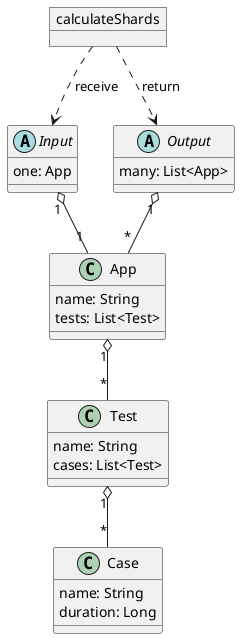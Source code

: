 @startuml
'https://plantuml.com/component-diagram

object calculateShards

abstract Input {
one: App
}

abstract Output {
many: List<App>
}

class App {
name: String
tests: List<Test>
}

class Test {
name: String
cases: List<Test>
}

class Case {
name: String
duration: Long
}

calculateShards ..> Input : receive
calculateShards ..> Output : return

Input "1" o-- "1" App
Output "1" o-- "*" App
App "1" o-- "*" Test
Test "1" o-- "*" Case

@enduml
